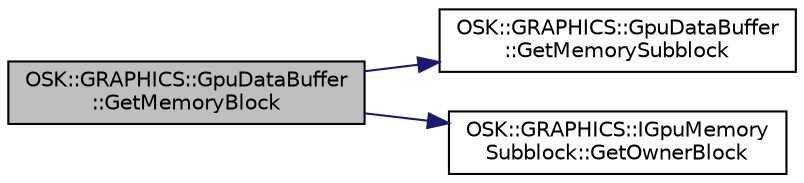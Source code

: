 digraph "OSK::GRAPHICS::GpuDataBuffer::GetMemoryBlock"
{
 // LATEX_PDF_SIZE
  edge [fontname="Helvetica",fontsize="10",labelfontname="Helvetica",labelfontsize="10"];
  node [fontname="Helvetica",fontsize="10",shape=record];
  rankdir="LR";
  Node1 [label="OSK::GRAPHICS::GpuDataBuffer\l::GetMemoryBlock",height=0.2,width=0.4,color="black", fillcolor="grey75", style="filled", fontcolor="black",tooltip=" "];
  Node1 -> Node2 [color="midnightblue",fontsize="10",style="solid"];
  Node2 [label="OSK::GRAPHICS::GpuDataBuffer\l::GetMemorySubblock",height=0.2,width=0.4,color="black", fillcolor="white", style="filled",URL="$class_o_s_k_1_1_g_r_a_p_h_i_c_s_1_1_gpu_data_buffer.html#a0e688b372c65d28e21d562528355a08d",tooltip=" "];
  Node1 -> Node3 [color="midnightblue",fontsize="10",style="solid"];
  Node3 [label="OSK::GRAPHICS::IGpuMemory\lSubblock::GetOwnerBlock",height=0.2,width=0.4,color="black", fillcolor="white", style="filled",URL="$class_o_s_k_1_1_g_r_a_p_h_i_c_s_1_1_i_gpu_memory_subblock.html#aa93fb9b1213377fa3e4187569872671e",tooltip=" "];
}
